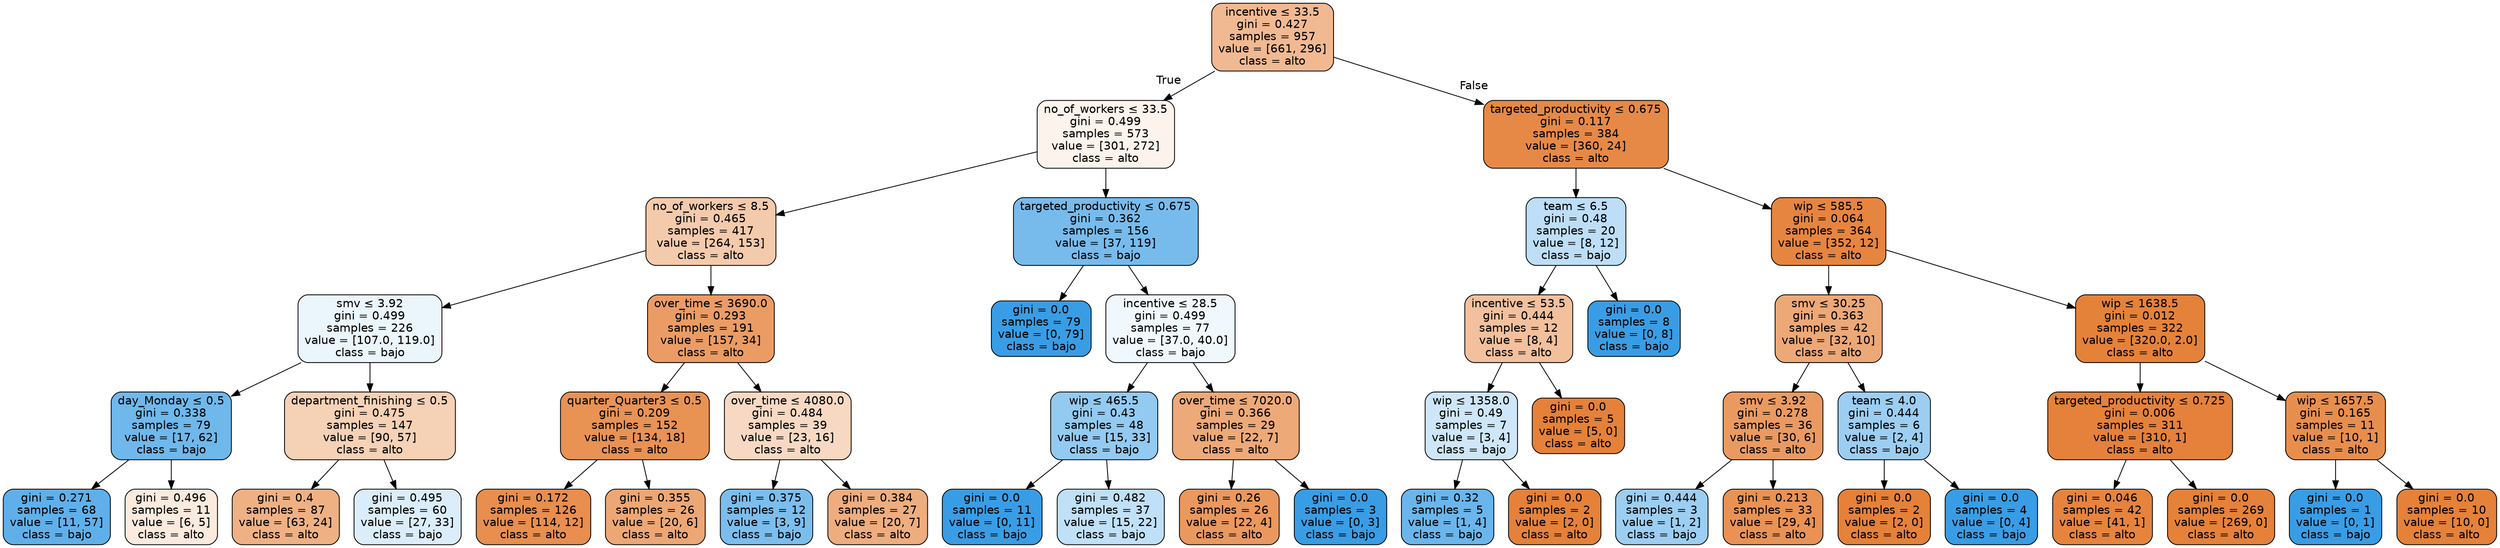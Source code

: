 digraph Tree {
node [shape=box, style="filled, rounded", color="black", fontname="helvetica"] ;
edge [fontname="helvetica"] ;
0 [label=<incentive &le; 33.5<br/>gini = 0.427<br/>samples = 957<br/>value = [661, 296]<br/>class = alto>, fillcolor="#f1b992"] ;
1 [label=<no_of_workers &le; 33.5<br/>gini = 0.499<br/>samples = 573<br/>value = [301, 272]<br/>class = alto>, fillcolor="#fcf3ec"] ;
0 -> 1 [labeldistance=2.5, labelangle=45, headlabel="True"] ;
2 [label=<no_of_workers &le; 8.5<br/>gini = 0.465<br/>samples = 417<br/>value = [264, 153]<br/>class = alto>, fillcolor="#f4caac"] ;
1 -> 2 ;
3 [label=<smv &le; 3.92<br/>gini = 0.499<br/>samples = 226<br/>value = [107.0, 119.0]<br/>class = bajo>, fillcolor="#ebf5fc"] ;
2 -> 3 ;
4 [label=<day_Monday &le; 0.5<br/>gini = 0.338<br/>samples = 79<br/>value = [17, 62]<br/>class = bajo>, fillcolor="#6fb8ec"] ;
3 -> 4 ;
5 [label=<gini = 0.271<br/>samples = 68<br/>value = [11, 57]<br/>class = bajo>, fillcolor="#5fb0ea"] ;
4 -> 5 ;
6 [label=<gini = 0.496<br/>samples = 11<br/>value = [6, 5]<br/>class = alto>, fillcolor="#fbeade"] ;
4 -> 6 ;
7 [label=<department_finishing &le; 0.5<br/>gini = 0.475<br/>samples = 147<br/>value = [90, 57]<br/>class = alto>, fillcolor="#f5d1b6"] ;
3 -> 7 ;
8 [label=<gini = 0.4<br/>samples = 87<br/>value = [63, 24]<br/>class = alto>, fillcolor="#efb184"] ;
7 -> 8 ;
9 [label=<gini = 0.495<br/>samples = 60<br/>value = [27, 33]<br/>class = bajo>, fillcolor="#dbedfa"] ;
7 -> 9 ;
10 [label=<over_time &le; 3690.0<br/>gini = 0.293<br/>samples = 191<br/>value = [157, 34]<br/>class = alto>, fillcolor="#eb9c64"] ;
2 -> 10 ;
11 [label=<quarter_Quarter3 &le; 0.5<br/>gini = 0.209<br/>samples = 152<br/>value = [134, 18]<br/>class = alto>, fillcolor="#e89254"] ;
10 -> 11 ;
12 [label=<gini = 0.172<br/>samples = 126<br/>value = [114, 12]<br/>class = alto>, fillcolor="#e88e4e"] ;
11 -> 12 ;
13 [label=<gini = 0.355<br/>samples = 26<br/>value = [20, 6]<br/>class = alto>, fillcolor="#eda774"] ;
11 -> 13 ;
14 [label=<over_time &le; 4080.0<br/>gini = 0.484<br/>samples = 39<br/>value = [23, 16]<br/>class = alto>, fillcolor="#f7d9c3"] ;
10 -> 14 ;
15 [label=<gini = 0.375<br/>samples = 12<br/>value = [3, 9]<br/>class = bajo>, fillcolor="#7bbeee"] ;
14 -> 15 ;
16 [label=<gini = 0.384<br/>samples = 27<br/>value = [20, 7]<br/>class = alto>, fillcolor="#eead7e"] ;
14 -> 16 ;
17 [label=<targeted_productivity &le; 0.675<br/>gini = 0.362<br/>samples = 156<br/>value = [37, 119]<br/>class = bajo>, fillcolor="#77bbed"] ;
1 -> 17 ;
18 [label=<gini = 0.0<br/>samples = 79<br/>value = [0, 79]<br/>class = bajo>, fillcolor="#399de5"] ;
17 -> 18 ;
19 [label=<incentive &le; 28.5<br/>gini = 0.499<br/>samples = 77<br/>value = [37.0, 40.0]<br/>class = bajo>, fillcolor="#f0f8fd"] ;
17 -> 19 ;
20 [label=<wip &le; 465.5<br/>gini = 0.43<br/>samples = 48<br/>value = [15, 33]<br/>class = bajo>, fillcolor="#93caf1"] ;
19 -> 20 ;
21 [label=<gini = 0.0<br/>samples = 11<br/>value = [0, 11]<br/>class = bajo>, fillcolor="#399de5"] ;
20 -> 21 ;
22 [label=<gini = 0.482<br/>samples = 37<br/>value = [15, 22]<br/>class = bajo>, fillcolor="#c0e0f7"] ;
20 -> 22 ;
23 [label=<over_time &le; 7020.0<br/>gini = 0.366<br/>samples = 29<br/>value = [22, 7]<br/>class = alto>, fillcolor="#eda978"] ;
19 -> 23 ;
24 [label=<gini = 0.26<br/>samples = 26<br/>value = [22, 4]<br/>class = alto>, fillcolor="#ea985d"] ;
23 -> 24 ;
25 [label=<gini = 0.0<br/>samples = 3<br/>value = [0, 3]<br/>class = bajo>, fillcolor="#399de5"] ;
23 -> 25 ;
26 [label=<targeted_productivity &le; 0.675<br/>gini = 0.117<br/>samples = 384<br/>value = [360, 24]<br/>class = alto>, fillcolor="#e78946"] ;
0 -> 26 [labeldistance=2.5, labelangle=-45, headlabel="False"] ;
27 [label=<team &le; 6.5<br/>gini = 0.48<br/>samples = 20<br/>value = [8, 12]<br/>class = bajo>, fillcolor="#bddef6"] ;
26 -> 27 ;
28 [label=<incentive &le; 53.5<br/>gini = 0.444<br/>samples = 12<br/>value = [8, 4]<br/>class = alto>, fillcolor="#f2c09c"] ;
27 -> 28 ;
29 [label=<wip &le; 1358.0<br/>gini = 0.49<br/>samples = 7<br/>value = [3, 4]<br/>class = bajo>, fillcolor="#cee6f8"] ;
28 -> 29 ;
30 [label=<gini = 0.32<br/>samples = 5<br/>value = [1, 4]<br/>class = bajo>, fillcolor="#6ab6ec"] ;
29 -> 30 ;
31 [label=<gini = 0.0<br/>samples = 2<br/>value = [2, 0]<br/>class = alto>, fillcolor="#e58139"] ;
29 -> 31 ;
32 [label=<gini = 0.0<br/>samples = 5<br/>value = [5, 0]<br/>class = alto>, fillcolor="#e58139"] ;
28 -> 32 ;
33 [label=<gini = 0.0<br/>samples = 8<br/>value = [0, 8]<br/>class = bajo>, fillcolor="#399de5"] ;
27 -> 33 ;
34 [label=<wip &le; 585.5<br/>gini = 0.064<br/>samples = 364<br/>value = [352, 12]<br/>class = alto>, fillcolor="#e68540"] ;
26 -> 34 ;
35 [label=<smv &le; 30.25<br/>gini = 0.363<br/>samples = 42<br/>value = [32, 10]<br/>class = alto>, fillcolor="#eda877"] ;
34 -> 35 ;
36 [label=<smv &le; 3.92<br/>gini = 0.278<br/>samples = 36<br/>value = [30, 6]<br/>class = alto>, fillcolor="#ea9a61"] ;
35 -> 36 ;
37 [label=<gini = 0.444<br/>samples = 3<br/>value = [1, 2]<br/>class = bajo>, fillcolor="#9ccef2"] ;
36 -> 37 ;
38 [label=<gini = 0.213<br/>samples = 33<br/>value = [29, 4]<br/>class = alto>, fillcolor="#e99254"] ;
36 -> 38 ;
39 [label=<team &le; 4.0<br/>gini = 0.444<br/>samples = 6<br/>value = [2, 4]<br/>class = bajo>, fillcolor="#9ccef2"] ;
35 -> 39 ;
40 [label=<gini = 0.0<br/>samples = 2<br/>value = [2, 0]<br/>class = alto>, fillcolor="#e58139"] ;
39 -> 40 ;
41 [label=<gini = 0.0<br/>samples = 4<br/>value = [0, 4]<br/>class = bajo>, fillcolor="#399de5"] ;
39 -> 41 ;
42 [label=<wip &le; 1638.5<br/>gini = 0.012<br/>samples = 322<br/>value = [320.0, 2.0]<br/>class = alto>, fillcolor="#e5823a"] ;
34 -> 42 ;
43 [label=<targeted_productivity &le; 0.725<br/>gini = 0.006<br/>samples = 311<br/>value = [310, 1]<br/>class = alto>, fillcolor="#e5813a"] ;
42 -> 43 ;
44 [label=<gini = 0.046<br/>samples = 42<br/>value = [41, 1]<br/>class = alto>, fillcolor="#e6843e"] ;
43 -> 44 ;
45 [label=<gini = 0.0<br/>samples = 269<br/>value = [269, 0]<br/>class = alto>, fillcolor="#e58139"] ;
43 -> 45 ;
46 [label=<wip &le; 1657.5<br/>gini = 0.165<br/>samples = 11<br/>value = [10, 1]<br/>class = alto>, fillcolor="#e88e4d"] ;
42 -> 46 ;
47 [label=<gini = 0.0<br/>samples = 1<br/>value = [0, 1]<br/>class = bajo>, fillcolor="#399de5"] ;
46 -> 47 ;
48 [label=<gini = 0.0<br/>samples = 10<br/>value = [10, 0]<br/>class = alto>, fillcolor="#e58139"] ;
46 -> 48 ;
}
